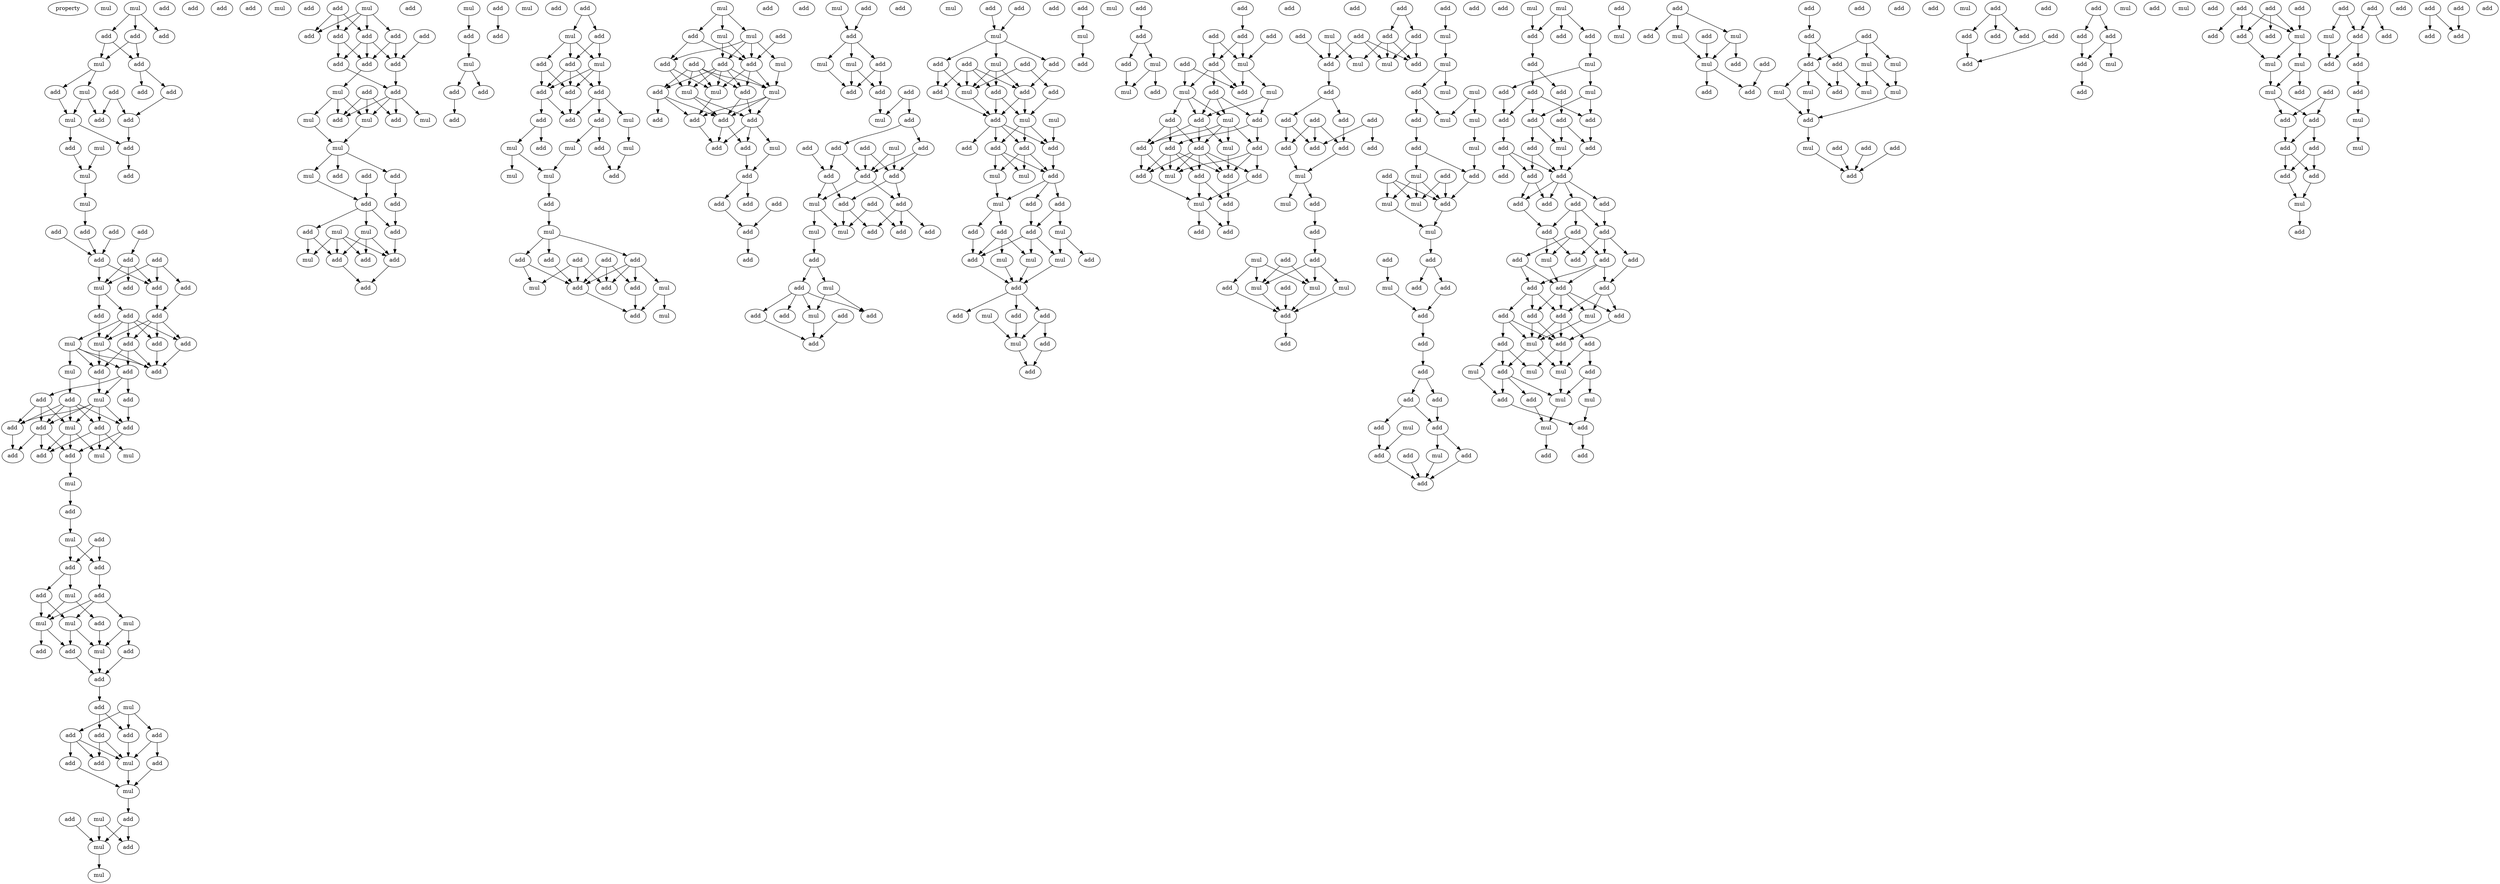 digraph {
    node [fontcolor=black]
    property [mul=2,lf=1.8]
    0 [ label = mul ];
    1 [ label = mul ];
    2 [ label = add ];
    3 [ label = add ];
    4 [ label = add ];
    5 [ label = add ];
    6 [ label = add ];
    7 [ label = mul ];
    8 [ label = add ];
    9 [ label = add ];
    10 [ label = add ];
    11 [ label = mul ];
    12 [ label = add ];
    13 [ label = add ];
    14 [ label = add ];
    15 [ label = mul ];
    16 [ label = add ];
    17 [ label = add ];
    18 [ label = mul ];
    19 [ label = add ];
    20 [ label = add ];
    21 [ label = mul ];
    22 [ label = add ];
    23 [ label = add ];
    24 [ label = mul ];
    25 [ label = add ];
    26 [ label = add ];
    27 [ label = add ];
    28 [ label = add ];
    29 [ label = add ];
    30 [ label = add ];
    31 [ label = add ];
    32 [ label = add ];
    33 [ label = add ];
    34 [ label = mul ];
    35 [ label = add ];
    36 [ label = add ];
    37 [ label = add ];
    38 [ label = add ];
    39 [ label = add ];
    40 [ label = add ];
    41 [ label = add ];
    42 [ label = mul ];
    43 [ label = mul ];
    44 [ label = add ];
    45 [ label = add ];
    46 [ label = mul ];
    47 [ label = add ];
    48 [ label = add ];
    49 [ label = add ];
    50 [ label = mul ];
    51 [ label = add ];
    52 [ label = add ];
    53 [ label = add ];
    54 [ label = add ];
    55 [ label = add ];
    56 [ label = mul ];
    57 [ label = add ];
    58 [ label = mul ];
    59 [ label = add ];
    60 [ label = add ];
    61 [ label = mul ];
    62 [ label = mul ];
    63 [ label = add ];
    64 [ label = mul ];
    65 [ label = add ];
    66 [ label = mul ];
    67 [ label = add ];
    68 [ label = add ];
    69 [ label = mul ];
    70 [ label = add ];
    71 [ label = add ];
    72 [ label = add ];
    73 [ label = mul ];
    74 [ label = mul ];
    75 [ label = mul ];
    76 [ label = mul ];
    77 [ label = add ];
    78 [ label = add ];
    79 [ label = add ];
    80 [ label = add ];
    81 [ label = mul ];
    82 [ label = add ];
    83 [ label = add ];
    84 [ label = add ];
    85 [ label = add ];
    86 [ label = add ];
    87 [ label = add ];
    88 [ label = add ];
    89 [ label = mul ];
    90 [ label = add ];
    91 [ label = add ];
    92 [ label = mul ];
    93 [ label = add ];
    94 [ label = add ];
    95 [ label = mul ];
    96 [ label = mul ];
    97 [ label = add ];
    98 [ label = mul ];
    99 [ label = mul ];
    100 [ label = add ];
    101 [ label = add ];
    102 [ label = add ];
    103 [ label = add ];
    104 [ label = add ];
    105 [ label = add ];
    106 [ label = add ];
    107 [ label = add ];
    108 [ label = add ];
    109 [ label = add ];
    110 [ label = mul ];
    111 [ label = add ];
    112 [ label = add ];
    113 [ label = add ];
    114 [ label = mul ];
    115 [ label = mul ];
    116 [ label = mul ];
    117 [ label = mul ];
    118 [ label = add ];
    119 [ label = add ];
    120 [ label = add ];
    121 [ label = mul ];
    122 [ label = add ];
    123 [ label = add ];
    124 [ label = mul ];
    125 [ label = add ];
    126 [ label = mul ];
    127 [ label = add ];
    128 [ label = add ];
    129 [ label = add ];
    130 [ label = mul ];
    131 [ label = add ];
    132 [ label = add ];
    133 [ label = add ];
    134 [ label = mul ];
    135 [ label = add ];
    136 [ label = add ];
    137 [ label = mul ];
    138 [ label = mul ];
    139 [ label = add ];
    140 [ label = add ];
    141 [ label = add ];
    142 [ label = add ];
    143 [ label = add ];
    144 [ label = add ];
    145 [ label = add ];
    146 [ label = mul ];
    147 [ label = add ];
    148 [ label = add ];
    149 [ label = mul ];
    150 [ label = add ];
    151 [ label = add ];
    152 [ label = add ];
    153 [ label = mul ];
    154 [ label = add ];
    155 [ label = add ];
    156 [ label = add ];
    157 [ label = add ];
    158 [ label = mul ];
    159 [ label = mul ];
    160 [ label = add ];
    161 [ label = mul ];
    162 [ label = add ];
    163 [ label = mul ];
    164 [ label = mul ];
    165 [ label = add ];
    166 [ label = mul ];
    167 [ label = add ];
    168 [ label = add ];
    169 [ label = add ];
    170 [ label = add ];
    171 [ label = add ];
    172 [ label = add ];
    173 [ label = add ];
    174 [ label = add ];
    175 [ label = mul ];
    176 [ label = mul ];
    177 [ label = add ];
    178 [ label = mul ];
    179 [ label = mul ];
    180 [ label = mul ];
    181 [ label = add ];
    182 [ label = add ];
    183 [ label = mul ];
    184 [ label = add ];
    185 [ label = add ];
    186 [ label = mul ];
    187 [ label = add ];
    188 [ label = add ];
    189 [ label = mul ];
    190 [ label = mul ];
    191 [ label = add ];
    192 [ label = mul ];
    193 [ label = add ];
    194 [ label = add ];
    195 [ label = add ];
    196 [ label = add ];
    197 [ label = add ];
    198 [ label = mul ];
    199 [ label = add ];
    200 [ label = add ];
    201 [ label = add ];
    202 [ label = add ];
    203 [ label = add ];
    204 [ label = add ];
    205 [ label = add ];
    206 [ label = add ];
    207 [ label = add ];
    208 [ label = mul ];
    209 [ label = add ];
    210 [ label = add ];
    211 [ label = add ];
    212 [ label = add ];
    213 [ label = mul ];
    214 [ label = add ];
    215 [ label = mul ];
    216 [ label = add ];
    217 [ label = add ];
    218 [ label = add ];
    219 [ label = add ];
    220 [ label = mul ];
    221 [ label = add ];
    222 [ label = add ];
    223 [ label = add ];
    224 [ label = add ];
    225 [ label = mul ];
    226 [ label = add ];
    227 [ label = add ];
    228 [ label = add ];
    229 [ label = add ];
    230 [ label = add ];
    231 [ label = mul ];
    232 [ label = add ];
    233 [ label = mul ];
    234 [ label = mul ];
    235 [ label = add ];
    236 [ label = add ];
    237 [ label = add ];
    238 [ label = add ];
    239 [ label = mul ];
    240 [ label = add ];
    241 [ label = add ];
    242 [ label = add ];
    243 [ label = add ];
    244 [ label = add ];
    245 [ label = mul ];
    246 [ label = add ];
    247 [ label = mul ];
    248 [ label = add ];
    249 [ label = add ];
    250 [ label = add ];
    251 [ label = mul ];
    252 [ label = add ];
    253 [ label = add ];
    254 [ label = add ];
    255 [ label = add ];
    256 [ label = mul ];
    257 [ label = add ];
    258 [ label = add ];
    259 [ label = add ];
    260 [ label = add ];
    261 [ label = mul ];
    262 [ label = mul ];
    263 [ label = mul ];
    264 [ label = add ];
    265 [ label = add ];
    266 [ label = add ];
    267 [ label = add ];
    268 [ label = add ];
    269 [ label = add ];
    270 [ label = mul ];
    271 [ label = mul ];
    272 [ label = add ];
    273 [ label = add ];
    274 [ label = mul ];
    275 [ label = add ];
    276 [ label = add ];
    277 [ label = mul ];
    278 [ label = add ];
    279 [ label = mul ];
    280 [ label = add ];
    281 [ label = add ];
    282 [ label = mul ];
    283 [ label = mul ];
    284 [ label = add ];
    285 [ label = add ];
    286 [ label = mul ];
    287 [ label = add ];
    288 [ label = add ];
    289 [ label = mul ];
    290 [ label = add ];
    291 [ label = add ];
    292 [ label = add ];
    293 [ label = mul ];
    294 [ label = mul ];
    295 [ label = add ];
    296 [ label = add ];
    297 [ label = add ];
    298 [ label = mul ];
    299 [ label = add ];
    300 [ label = add ];
    301 [ label = mul ];
    302 [ label = add ];
    303 [ label = add ];
    304 [ label = add ];
    305 [ label = add ];
    306 [ label = mul ];
    307 [ label = add ];
    308 [ label = add ];
    309 [ label = add ];
    310 [ label = mul ];
    311 [ label = mul ];
    312 [ label = add ];
    313 [ label = add ];
    314 [ label = add ];
    315 [ label = add ];
    316 [ label = mul ];
    317 [ label = add ];
    318 [ label = mul ];
    319 [ label = add ];
    320 [ label = add ];
    321 [ label = add ];
    322 [ label = add ];
    323 [ label = add ];
    324 [ label = add ];
    325 [ label = add ];
    326 [ label = mul ];
    327 [ label = mul ];
    328 [ label = add ];
    329 [ label = add ];
    330 [ label = add ];
    331 [ label = add ];
    332 [ label = add ];
    333 [ label = add ];
    334 [ label = add ];
    335 [ label = add ];
    336 [ label = add ];
    337 [ label = mul ];
    338 [ label = add ];
    339 [ label = mul ];
    340 [ label = add ];
    341 [ label = mul ];
    342 [ label = add ];
    343 [ label = add ];
    344 [ label = add ];
    345 [ label = add ];
    346 [ label = add ];
    347 [ label = add ];
    348 [ label = add ];
    349 [ label = add ];
    350 [ label = add ];
    351 [ label = add ];
    352 [ label = mul ];
    353 [ label = mul ];
    354 [ label = add ];
    355 [ label = add ];
    356 [ label = mul ];
    357 [ label = add ];
    358 [ label = add ];
    359 [ label = mul ];
    360 [ label = mul ];
    361 [ label = add ];
    362 [ label = add ];
    363 [ label = mul ];
    364 [ label = add ];
    365 [ label = add ];
    366 [ label = add ];
    367 [ label = add ];
    368 [ label = add ];
    369 [ label = mul ];
    370 [ label = mul ];
    371 [ label = mul ];
    372 [ label = add ];
    373 [ label = mul ];
    374 [ label = mul ];
    375 [ label = add ];
    376 [ label = mul ];
    377 [ label = add ];
    378 [ label = mul ];
    379 [ label = add ];
    380 [ label = add ];
    381 [ label = add ];
    382 [ label = mul ];
    383 [ label = mul ];
    384 [ label = add ];
    385 [ label = mul ];
    386 [ label = mul ];
    387 [ label = add ];
    388 [ label = add ];
    389 [ label = mul ];
    390 [ label = add ];
    391 [ label = add ];
    392 [ label = add ];
    393 [ label = add ];
    394 [ label = add ];
    395 [ label = add ];
    396 [ label = add ];
    397 [ label = mul ];
    398 [ label = add ];
    399 [ label = add ];
    400 [ label = add ];
    401 [ label = add ];
    402 [ label = mul ];
    403 [ label = add ];
    404 [ label = add ];
    405 [ label = mul ];
    406 [ label = mul ];
    407 [ label = add ];
    408 [ label = add ];
    409 [ label = add ];
    410 [ label = mul ];
    411 [ label = add ];
    412 [ label = add ];
    413 [ label = add ];
    414 [ label = add ];
    415 [ label = mul ];
    416 [ label = add ];
    417 [ label = add ];
    418 [ label = add ];
    419 [ label = add ];
    420 [ label = add ];
    421 [ label = add ];
    422 [ label = mul ];
    423 [ label = add ];
    424 [ label = add ];
    425 [ label = add ];
    426 [ label = add ];
    427 [ label = add ];
    428 [ label = add ];
    429 [ label = add ];
    430 [ label = add ];
    431 [ label = add ];
    432 [ label = add ];
    433 [ label = add ];
    434 [ label = add ];
    435 [ label = mul ];
    436 [ label = add ];
    437 [ label = add ];
    438 [ label = add ];
    439 [ label = add ];
    440 [ label = add ];
    441 [ label = add ];
    442 [ label = add ];
    443 [ label = add ];
    444 [ label = add ];
    445 [ label = mul ];
    446 [ label = add ];
    447 [ label = mul ];
    448 [ label = add ];
    449 [ label = add ];
    450 [ label = add ];
    451 [ label = add ];
    452 [ label = mul ];
    453 [ label = mul ];
    454 [ label = mul ];
    455 [ label = add ];
    456 [ label = mul ];
    457 [ label = add ];
    458 [ label = add ];
    459 [ label = mul ];
    460 [ label = mul ];
    461 [ label = add ];
    462 [ label = add ];
    463 [ label = add ];
    464 [ label = add ];
    465 [ label = add ];
    466 [ label = mul ];
    467 [ label = add ];
    468 [ label = mul ];
    469 [ label = mul ];
    470 [ label = add ];
    471 [ label = mul ];
    472 [ label = add ];
    473 [ label = add ];
    474 [ label = add ];
    475 [ label = add ];
    476 [ label = add ];
    477 [ label = add ];
    478 [ label = add ];
    479 [ label = mul ];
    480 [ label = add ];
    481 [ label = add ];
    482 [ label = mul ];
    483 [ label = add ];
    484 [ label = mul ];
    485 [ label = mul ];
    486 [ label = mul ];
    487 [ label = mul ];
    488 [ label = add ];
    489 [ label = add ];
    490 [ label = add ];
    491 [ label = add ];
    492 [ label = add ];
    493 [ label = mul ];
    494 [ label = add ];
    495 [ label = add ];
    496 [ label = add ];
    497 [ label = mul ];
    498 [ label = add ];
    499 [ label = add ];
    500 [ label = add ];
    501 [ label = add ];
    502 [ label = add ];
    503 [ label = add ];
    504 [ label = add ];
    505 [ label = add ];
    506 [ label = add ];
    507 [ label = add ];
    508 [ label = mul ];
    509 [ label = add ];
    510 [ label = mul ];
    511 [ label = add ];
    512 [ label = add ];
    513 [ label = mul ];
    514 [ label = add ];
    515 [ label = add ];
    516 [ label = add ];
    517 [ label = add ];
    518 [ label = mul ];
    519 [ label = add ];
    520 [ label = add ];
    521 [ label = add ];
    522 [ label = mul ];
    523 [ label = mul ];
    524 [ label = add ];
    525 [ label = mul ];
    526 [ label = add ];
    527 [ label = add ];
    528 [ label = add ];
    529 [ label = add ];
    530 [ label = add ];
    531 [ label = add ];
    532 [ label = add ];
    533 [ label = mul ];
    534 [ label = add ];
    535 [ label = add ];
    536 [ label = add ];
    537 [ label = mul ];
    538 [ label = add ];
    539 [ label = add ];
    540 [ label = add ];
    541 [ label = add ];
    542 [ label = add ];
    543 [ label = add ];
    544 [ label = mul ];
    545 [ label = mul ];
    546 [ label = add ];
    547 [ label = add ];
    548 [ label = add ];
    549 [ label = add ];
    550 [ label = add ];
    1 -> 2 [ name = 0 ];
    1 -> 4 [ name = 1 ];
    1 -> 5 [ name = 2 ];
    2 -> 7 [ name = 3 ];
    2 -> 8 [ name = 4 ];
    4 -> 7 [ name = 5 ];
    4 -> 8 [ name = 6 ];
    7 -> 11 [ name = 7 ];
    7 -> 12 [ name = 8 ];
    8 -> 9 [ name = 9 ];
    8 -> 10 [ name = 10 ];
    9 -> 14 [ name = 11 ];
    11 -> 15 [ name = 12 ];
    11 -> 16 [ name = 13 ];
    12 -> 15 [ name = 14 ];
    13 -> 14 [ name = 15 ];
    13 -> 16 [ name = 16 ];
    14 -> 20 [ name = 17 ];
    15 -> 19 [ name = 18 ];
    15 -> 20 [ name = 19 ];
    18 -> 21 [ name = 20 ];
    19 -> 21 [ name = 21 ];
    20 -> 23 [ name = 22 ];
    21 -> 24 [ name = 23 ];
    24 -> 25 [ name = 24 ];
    25 -> 31 [ name = 25 ];
    26 -> 31 [ name = 26 ];
    27 -> 30 [ name = 27 ];
    28 -> 31 [ name = 28 ];
    29 -> 33 [ name = 29 ];
    29 -> 34 [ name = 30 ];
    29 -> 35 [ name = 31 ];
    30 -> 32 [ name = 32 ];
    30 -> 34 [ name = 33 ];
    30 -> 35 [ name = 34 ];
    31 -> 34 [ name = 35 ];
    31 -> 35 [ name = 36 ];
    33 -> 36 [ name = 37 ];
    34 -> 37 [ name = 38 ];
    34 -> 38 [ name = 39 ];
    35 -> 36 [ name = 40 ];
    36 -> 39 [ name = 41 ];
    36 -> 40 [ name = 42 ];
    36 -> 41 [ name = 43 ];
    36 -> 42 [ name = 44 ];
    37 -> 39 [ name = 45 ];
    37 -> 40 [ name = 46 ];
    37 -> 41 [ name = 47 ];
    37 -> 42 [ name = 48 ];
    37 -> 43 [ name = 49 ];
    38 -> 42 [ name = 50 ];
    39 -> 45 [ name = 51 ];
    40 -> 45 [ name = 52 ];
    41 -> 44 [ name = 53 ];
    41 -> 45 [ name = 54 ];
    41 -> 47 [ name = 55 ];
    42 -> 44 [ name = 56 ];
    42 -> 45 [ name = 57 ];
    43 -> 44 [ name = 58 ];
    43 -> 45 [ name = 59 ];
    43 -> 46 [ name = 60 ];
    43 -> 47 [ name = 61 ];
    44 -> 50 [ name = 62 ];
    46 -> 48 [ name = 63 ];
    47 -> 49 [ name = 64 ];
    47 -> 50 [ name = 65 ];
    47 -> 51 [ name = 66 ];
    48 -> 52 [ name = 67 ];
    48 -> 53 [ name = 68 ];
    48 -> 54 [ name = 69 ];
    48 -> 55 [ name = 70 ];
    48 -> 56 [ name = 71 ];
    49 -> 53 [ name = 72 ];
    49 -> 54 [ name = 73 ];
    49 -> 56 [ name = 74 ];
    50 -> 52 [ name = 75 ];
    50 -> 53 [ name = 76 ];
    50 -> 54 [ name = 77 ];
    50 -> 55 [ name = 78 ];
    50 -> 56 [ name = 79 ];
    51 -> 52 [ name = 80 ];
    52 -> 58 [ name = 81 ];
    52 -> 59 [ name = 82 ];
    53 -> 57 [ name = 83 ];
    53 -> 59 [ name = 84 ];
    53 -> 60 [ name = 85 ];
    54 -> 60 [ name = 86 ];
    55 -> 57 [ name = 87 ];
    55 -> 58 [ name = 88 ];
    55 -> 61 [ name = 89 ];
    56 -> 57 [ name = 90 ];
    56 -> 58 [ name = 91 ];
    56 -> 59 [ name = 92 ];
    59 -> 62 [ name = 93 ];
    62 -> 63 [ name = 94 ];
    63 -> 64 [ name = 95 ];
    64 -> 67 [ name = 96 ];
    64 -> 68 [ name = 97 ];
    65 -> 67 [ name = 98 ];
    65 -> 68 [ name = 99 ];
    67 -> 71 [ name = 100 ];
    68 -> 69 [ name = 101 ];
    68 -> 70 [ name = 102 ];
    69 -> 72 [ name = 103 ];
    69 -> 73 [ name = 104 ];
    70 -> 73 [ name = 105 ];
    70 -> 75 [ name = 106 ];
    71 -> 73 [ name = 107 ];
    71 -> 74 [ name = 108 ];
    71 -> 75 [ name = 109 ];
    72 -> 76 [ name = 110 ];
    73 -> 77 [ name = 111 ];
    73 -> 79 [ name = 112 ];
    74 -> 76 [ name = 113 ];
    74 -> 78 [ name = 114 ];
    75 -> 76 [ name = 115 ];
    75 -> 77 [ name = 116 ];
    76 -> 80 [ name = 117 ];
    77 -> 80 [ name = 118 ];
    78 -> 80 [ name = 119 ];
    80 -> 82 [ name = 120 ];
    81 -> 84 [ name = 121 ];
    81 -> 86 [ name = 122 ];
    81 -> 87 [ name = 123 ];
    82 -> 83 [ name = 124 ];
    82 -> 86 [ name = 125 ];
    83 -> 88 [ name = 126 ];
    83 -> 89 [ name = 127 ];
    84 -> 89 [ name = 128 ];
    84 -> 91 [ name = 129 ];
    86 -> 89 [ name = 130 ];
    87 -> 88 [ name = 131 ];
    87 -> 89 [ name = 132 ];
    87 -> 90 [ name = 133 ];
    89 -> 92 [ name = 134 ];
    90 -> 92 [ name = 135 ];
    91 -> 92 [ name = 136 ];
    92 -> 93 [ name = 137 ];
    93 -> 96 [ name = 138 ];
    93 -> 97 [ name = 139 ];
    94 -> 96 [ name = 140 ];
    95 -> 96 [ name = 141 ];
    95 -> 97 [ name = 142 ];
    96 -> 98 [ name = 143 ];
    99 -> 101 [ name = 144 ];
    99 -> 102 [ name = 145 ];
    99 -> 103 [ name = 146 ];
    99 -> 105 [ name = 147 ];
    100 -> 101 [ name = 148 ];
    100 -> 102 [ name = 149 ];
    100 -> 103 [ name = 150 ];
    101 -> 106 [ name = 151 ];
    101 -> 107 [ name = 152 ];
    101 -> 108 [ name = 153 ];
    102 -> 106 [ name = 154 ];
    102 -> 108 [ name = 155 ];
    104 -> 107 [ name = 156 ];
    105 -> 106 [ name = 157 ];
    105 -> 107 [ name = 158 ];
    106 -> 110 [ name = 159 ];
    107 -> 109 [ name = 160 ];
    108 -> 109 [ name = 161 ];
    109 -> 112 [ name = 162 ];
    109 -> 113 [ name = 163 ];
    109 -> 114 [ name = 164 ];
    109 -> 116 [ name = 165 ];
    110 -> 113 [ name = 166 ];
    110 -> 114 [ name = 167 ];
    110 -> 115 [ name = 168 ];
    111 -> 112 [ name = 169 ];
    111 -> 113 [ name = 170 ];
    111 -> 114 [ name = 171 ];
    114 -> 117 [ name = 172 ];
    115 -> 117 [ name = 173 ];
    117 -> 118 [ name = 174 ];
    117 -> 120 [ name = 175 ];
    117 -> 121 [ name = 176 ];
    119 -> 122 [ name = 177 ];
    120 -> 123 [ name = 178 ];
    121 -> 122 [ name = 179 ];
    122 -> 124 [ name = 180 ];
    122 -> 127 [ name = 181 ];
    122 -> 128 [ name = 182 ];
    123 -> 128 [ name = 183 ];
    124 -> 129 [ name = 184 ];
    124 -> 131 [ name = 185 ];
    124 -> 132 [ name = 186 ];
    126 -> 129 [ name = 187 ];
    126 -> 130 [ name = 188 ];
    126 -> 131 [ name = 189 ];
    126 -> 132 [ name = 190 ];
    127 -> 130 [ name = 191 ];
    127 -> 131 [ name = 192 ];
    128 -> 129 [ name = 193 ];
    129 -> 133 [ name = 194 ];
    131 -> 133 [ name = 195 ];
    134 -> 135 [ name = 196 ];
    135 -> 138 [ name = 197 ];
    136 -> 139 [ name = 198 ];
    138 -> 141 [ name = 199 ];
    138 -> 142 [ name = 200 ];
    141 -> 143 [ name = 201 ];
    144 -> 145 [ name = 202 ];
    144 -> 146 [ name = 203 ];
    145 -> 148 [ name = 204 ];
    145 -> 149 [ name = 205 ];
    146 -> 147 [ name = 206 ];
    146 -> 148 [ name = 207 ];
    146 -> 149 [ name = 208 ];
    147 -> 150 [ name = 209 ];
    147 -> 152 [ name = 210 ];
    148 -> 150 [ name = 211 ];
    148 -> 151 [ name = 212 ];
    148 -> 152 [ name = 213 ];
    149 -> 150 [ name = 214 ];
    149 -> 151 [ name = 215 ];
    149 -> 152 [ name = 216 ];
    150 -> 154 [ name = 217 ];
    150 -> 155 [ name = 218 ];
    151 -> 153 [ name = 219 ];
    151 -> 154 [ name = 220 ];
    151 -> 156 [ name = 221 ];
    152 -> 154 [ name = 222 ];
    153 -> 159 [ name = 223 ];
    155 -> 160 [ name = 224 ];
    155 -> 161 [ name = 225 ];
    156 -> 157 [ name = 226 ];
    156 -> 158 [ name = 227 ];
    157 -> 162 [ name = 228 ];
    158 -> 163 [ name = 229 ];
    159 -> 162 [ name = 230 ];
    161 -> 163 [ name = 231 ];
    161 -> 164 [ name = 232 ];
    163 -> 165 [ name = 233 ];
    165 -> 166 [ name = 234 ];
    166 -> 169 [ name = 235 ];
    166 -> 170 [ name = 236 ];
    166 -> 171 [ name = 237 ];
    167 -> 173 [ name = 238 ];
    167 -> 174 [ name = 239 ];
    167 -> 175 [ name = 240 ];
    168 -> 172 [ name = 241 ];
    168 -> 173 [ name = 242 ];
    168 -> 174 [ name = 243 ];
    169 -> 174 [ name = 244 ];
    170 -> 172 [ name = 245 ];
    170 -> 173 [ name = 246 ];
    170 -> 174 [ name = 247 ];
    170 -> 176 [ name = 248 ];
    171 -> 174 [ name = 249 ];
    171 -> 175 [ name = 250 ];
    172 -> 177 [ name = 251 ];
    174 -> 177 [ name = 252 ];
    176 -> 177 [ name = 253 ];
    176 -> 178 [ name = 254 ];
    179 -> 180 [ name = 255 ];
    179 -> 181 [ name = 256 ];
    179 -> 183 [ name = 257 ];
    180 -> 184 [ name = 258 ];
    180 -> 186 [ name = 259 ];
    180 -> 187 [ name = 260 ];
    180 -> 188 [ name = 261 ];
    181 -> 187 [ name = 262 ];
    181 -> 188 [ name = 263 ];
    182 -> 187 [ name = 264 ];
    183 -> 184 [ name = 265 ];
    183 -> 187 [ name = 266 ];
    184 -> 189 [ name = 267 ];
    184 -> 190 [ name = 268 ];
    184 -> 191 [ name = 269 ];
    184 -> 192 [ name = 270 ];
    184 -> 193 [ name = 271 ];
    185 -> 189 [ name = 272 ];
    185 -> 190 [ name = 273 ];
    185 -> 191 [ name = 274 ];
    185 -> 192 [ name = 275 ];
    185 -> 193 [ name = 276 ];
    186 -> 192 [ name = 277 ];
    187 -> 189 [ name = 278 ];
    187 -> 191 [ name = 279 ];
    187 -> 192 [ name = 280 ];
    188 -> 189 [ name = 281 ];
    188 -> 190 [ name = 282 ];
    189 -> 197 [ name = 283 ];
    190 -> 194 [ name = 284 ];
    190 -> 195 [ name = 285 ];
    191 -> 194 [ name = 286 ];
    191 -> 195 [ name = 287 ];
    192 -> 194 [ name = 288 ];
    192 -> 195 [ name = 289 ];
    192 -> 197 [ name = 290 ];
    193 -> 194 [ name = 291 ];
    193 -> 196 [ name = 292 ];
    193 -> 197 [ name = 293 ];
    194 -> 199 [ name = 294 ];
    194 -> 200 [ name = 295 ];
    195 -> 198 [ name = 296 ];
    195 -> 199 [ name = 297 ];
    195 -> 200 [ name = 298 ];
    197 -> 200 [ name = 299 ];
    198 -> 201 [ name = 300 ];
    199 -> 201 [ name = 301 ];
    201 -> 203 [ name = 302 ];
    201 -> 206 [ name = 303 ];
    202 -> 207 [ name = 304 ];
    203 -> 207 [ name = 305 ];
    207 -> 209 [ name = 306 ];
    208 -> 212 [ name = 307 ];
    210 -> 212 [ name = 308 ];
    212 -> 213 [ name = 309 ];
    212 -> 214 [ name = 310 ];
    212 -> 215 [ name = 311 ];
    213 -> 217 [ name = 312 ];
    213 -> 218 [ name = 313 ];
    214 -> 217 [ name = 314 ];
    214 -> 218 [ name = 315 ];
    215 -> 217 [ name = 316 ];
    216 -> 219 [ name = 317 ];
    216 -> 220 [ name = 318 ];
    218 -> 220 [ name = 319 ];
    219 -> 221 [ name = 320 ];
    219 -> 223 [ name = 321 ];
    221 -> 227 [ name = 322 ];
    221 -> 228 [ name = 323 ];
    222 -> 227 [ name = 324 ];
    222 -> 228 [ name = 325 ];
    223 -> 226 [ name = 326 ];
    223 -> 227 [ name = 327 ];
    224 -> 226 [ name = 328 ];
    225 -> 227 [ name = 329 ];
    225 -> 228 [ name = 330 ];
    226 -> 230 [ name = 331 ];
    226 -> 231 [ name = 332 ];
    227 -> 229 [ name = 333 ];
    227 -> 231 [ name = 334 ];
    228 -> 229 [ name = 335 ];
    228 -> 230 [ name = 336 ];
    229 -> 235 [ name = 337 ];
    229 -> 236 [ name = 338 ];
    229 -> 237 [ name = 339 ];
    230 -> 234 [ name = 340 ];
    230 -> 235 [ name = 341 ];
    231 -> 233 [ name = 342 ];
    231 -> 234 [ name = 343 ];
    232 -> 234 [ name = 344 ];
    232 -> 236 [ name = 345 ];
    233 -> 238 [ name = 346 ];
    238 -> 239 [ name = 347 ];
    238 -> 240 [ name = 348 ];
    239 -> 243 [ name = 349 ];
    239 -> 245 [ name = 350 ];
    240 -> 241 [ name = 351 ];
    240 -> 243 [ name = 352 ];
    240 -> 244 [ name = 353 ];
    240 -> 245 [ name = 354 ];
    241 -> 246 [ name = 355 ];
    242 -> 246 [ name = 356 ];
    245 -> 246 [ name = 357 ];
    248 -> 251 [ name = 358 ];
    250 -> 251 [ name = 359 ];
    251 -> 254 [ name = 360 ];
    251 -> 255 [ name = 361 ];
    251 -> 256 [ name = 362 ];
    252 -> 257 [ name = 363 ];
    252 -> 258 [ name = 364 ];
    252 -> 259 [ name = 365 ];
    252 -> 261 [ name = 366 ];
    253 -> 260 [ name = 367 ];
    253 -> 261 [ name = 368 ];
    254 -> 259 [ name = 369 ];
    254 -> 261 [ name = 370 ];
    255 -> 257 [ name = 371 ];
    256 -> 257 [ name = 372 ];
    256 -> 258 [ name = 373 ];
    256 -> 261 [ name = 374 ];
    257 -> 262 [ name = 375 ];
    257 -> 264 [ name = 376 ];
    258 -> 262 [ name = 377 ];
    258 -> 264 [ name = 378 ];
    259 -> 264 [ name = 379 ];
    260 -> 262 [ name = 380 ];
    261 -> 264 [ name = 381 ];
    262 -> 265 [ name = 382 ];
    262 -> 266 [ name = 383 ];
    262 -> 268 [ name = 384 ];
    263 -> 265 [ name = 385 ];
    264 -> 265 [ name = 386 ];
    264 -> 266 [ name = 387 ];
    264 -> 267 [ name = 388 ];
    264 -> 268 [ name = 389 ];
    265 -> 269 [ name = 390 ];
    266 -> 269 [ name = 391 ];
    266 -> 270 [ name = 392 ];
    266 -> 271 [ name = 393 ];
    268 -> 269 [ name = 394 ];
    268 -> 270 [ name = 395 ];
    268 -> 271 [ name = 396 ];
    269 -> 272 [ name = 397 ];
    269 -> 273 [ name = 398 ];
    269 -> 274 [ name = 399 ];
    271 -> 274 [ name = 400 ];
    272 -> 276 [ name = 401 ];
    273 -> 276 [ name = 402 ];
    273 -> 277 [ name = 403 ];
    274 -> 275 [ name = 404 ];
    274 -> 278 [ name = 405 ];
    275 -> 281 [ name = 406 ];
    276 -> 281 [ name = 407 ];
    276 -> 282 [ name = 408 ];
    276 -> 283 [ name = 409 ];
    277 -> 280 [ name = 410 ];
    277 -> 283 [ name = 411 ];
    278 -> 279 [ name = 412 ];
    278 -> 281 [ name = 413 ];
    278 -> 282 [ name = 414 ];
    279 -> 284 [ name = 415 ];
    281 -> 284 [ name = 416 ];
    282 -> 284 [ name = 417 ];
    283 -> 284 [ name = 418 ];
    284 -> 285 [ name = 419 ];
    284 -> 287 [ name = 420 ];
    284 -> 288 [ name = 421 ];
    285 -> 289 [ name = 422 ];
    285 -> 290 [ name = 423 ];
    286 -> 289 [ name = 424 ];
    287 -> 289 [ name = 425 ];
    289 -> 291 [ name = 426 ];
    290 -> 291 [ name = 427 ];
    292 -> 294 [ name = 428 ];
    294 -> 296 [ name = 429 ];
    295 -> 297 [ name = 430 ];
    297 -> 298 [ name = 431 ];
    297 -> 299 [ name = 432 ];
    298 -> 301 [ name = 433 ];
    298 -> 302 [ name = 434 ];
    299 -> 301 [ name = 435 ];
    300 -> 303 [ name = 436 ];
    303 -> 306 [ name = 437 ];
    303 -> 308 [ name = 438 ];
    304 -> 306 [ name = 439 ];
    304 -> 308 [ name = 440 ];
    305 -> 306 [ name = 441 ];
    306 -> 309 [ name = 442 ];
    306 -> 311 [ name = 443 ];
    307 -> 309 [ name = 444 ];
    307 -> 310 [ name = 445 ];
    308 -> 309 [ name = 446 ];
    308 -> 310 [ name = 447 ];
    308 -> 312 [ name = 448 ];
    310 -> 313 [ name = 449 ];
    310 -> 314 [ name = 450 ];
    310 -> 316 [ name = 451 ];
    311 -> 313 [ name = 452 ];
    311 -> 315 [ name = 453 ];
    312 -> 313 [ name = 454 ];
    312 -> 315 [ name = 455 ];
    312 -> 316 [ name = 456 ];
    313 -> 317 [ name = 457 ];
    313 -> 318 [ name = 458 ];
    313 -> 321 [ name = 459 ];
    314 -> 317 [ name = 460 ];
    314 -> 320 [ name = 461 ];
    314 -> 321 [ name = 462 ];
    315 -> 319 [ name = 463 ];
    315 -> 320 [ name = 464 ];
    316 -> 317 [ name = 465 ];
    316 -> 318 [ name = 466 ];
    316 -> 319 [ name = 467 ];
    316 -> 321 [ name = 468 ];
    317 -> 322 [ name = 469 ];
    317 -> 323 [ name = 470 ];
    317 -> 324 [ name = 471 ];
    317 -> 325 [ name = 472 ];
    317 -> 326 [ name = 473 ];
    318 -> 325 [ name = 474 ];
    319 -> 322 [ name = 475 ];
    319 -> 325 [ name = 476 ];
    319 -> 326 [ name = 477 ];
    320 -> 323 [ name = 478 ];
    320 -> 324 [ name = 479 ];
    320 -> 325 [ name = 480 ];
    320 -> 326 [ name = 481 ];
    321 -> 323 [ name = 482 ];
    321 -> 326 [ name = 483 ];
    322 -> 327 [ name = 484 ];
    323 -> 327 [ name = 485 ];
    324 -> 327 [ name = 486 ];
    324 -> 328 [ name = 487 ];
    325 -> 328 [ name = 488 ];
    327 -> 329 [ name = 489 ];
    327 -> 331 [ name = 490 ];
    328 -> 331 [ name = 491 ];
    333 -> 335 [ name = 492 ];
    333 -> 338 [ name = 493 ];
    334 -> 340 [ name = 494 ];
    335 -> 339 [ name = 495 ];
    335 -> 341 [ name = 496 ];
    335 -> 342 [ name = 497 ];
    336 -> 340 [ name = 498 ];
    336 -> 341 [ name = 499 ];
    336 -> 342 [ name = 500 ];
    337 -> 339 [ name = 501 ];
    337 -> 340 [ name = 502 ];
    338 -> 341 [ name = 503 ];
    338 -> 342 [ name = 504 ];
    340 -> 343 [ name = 505 ];
    343 -> 344 [ name = 506 ];
    343 -> 346 [ name = 507 ];
    344 -> 348 [ name = 508 ];
    344 -> 351 [ name = 509 ];
    345 -> 349 [ name = 510 ];
    345 -> 351 [ name = 511 ];
    346 -> 350 [ name = 512 ];
    347 -> 348 [ name = 513 ];
    347 -> 350 [ name = 514 ];
    347 -> 351 [ name = 515 ];
    348 -> 352 [ name = 516 ];
    350 -> 352 [ name = 517 ];
    352 -> 353 [ name = 518 ];
    352 -> 354 [ name = 519 ];
    354 -> 355 [ name = 520 ];
    355 -> 358 [ name = 521 ];
    356 -> 359 [ name = 522 ];
    356 -> 360 [ name = 523 ];
    356 -> 362 [ name = 524 ];
    357 -> 359 [ name = 525 ];
    357 -> 360 [ name = 526 ];
    358 -> 359 [ name = 527 ];
    358 -> 360 [ name = 528 ];
    358 -> 363 [ name = 529 ];
    359 -> 364 [ name = 530 ];
    360 -> 364 [ name = 531 ];
    361 -> 364 [ name = 532 ];
    362 -> 364 [ name = 533 ];
    363 -> 364 [ name = 534 ];
    364 -> 365 [ name = 535 ];
    366 -> 369 [ name = 536 ];
    369 -> 370 [ name = 537 ];
    370 -> 372 [ name = 538 ];
    370 -> 373 [ name = 539 ];
    371 -> 374 [ name = 540 ];
    371 -> 376 [ name = 541 ];
    372 -> 374 [ name = 542 ];
    372 -> 375 [ name = 543 ];
    375 -> 377 [ name = 544 ];
    376 -> 378 [ name = 545 ];
    377 -> 381 [ name = 546 ];
    377 -> 382 [ name = 547 ];
    378 -> 381 [ name = 548 ];
    379 -> 383 [ name = 549 ];
    379 -> 384 [ name = 550 ];
    379 -> 385 [ name = 551 ];
    380 -> 384 [ name = 552 ];
    380 -> 385 [ name = 553 ];
    381 -> 384 [ name = 554 ];
    382 -> 383 [ name = 555 ];
    382 -> 384 [ name = 556 ];
    382 -> 385 [ name = 557 ];
    383 -> 386 [ name = 558 ];
    384 -> 386 [ name = 559 ];
    386 -> 387 [ name = 560 ];
    387 -> 390 [ name = 561 ];
    387 -> 391 [ name = 562 ];
    388 -> 389 [ name = 563 ];
    389 -> 392 [ name = 564 ];
    390 -> 392 [ name = 565 ];
    392 -> 393 [ name = 566 ];
    393 -> 394 [ name = 567 ];
    394 -> 395 [ name = 568 ];
    394 -> 396 [ name = 569 ];
    395 -> 399 [ name = 570 ];
    396 -> 398 [ name = 571 ];
    396 -> 399 [ name = 572 ];
    397 -> 400 [ name = 573 ];
    398 -> 400 [ name = 574 ];
    399 -> 402 [ name = 575 ];
    399 -> 403 [ name = 576 ];
    400 -> 404 [ name = 577 ];
    401 -> 404 [ name = 578 ];
    402 -> 404 [ name = 579 ];
    403 -> 404 [ name = 580 ];
    405 -> 409 [ name = 581 ];
    406 -> 407 [ name = 582 ];
    406 -> 408 [ name = 583 ];
    406 -> 409 [ name = 584 ];
    407 -> 410 [ name = 585 ];
    409 -> 411 [ name = 586 ];
    410 -> 413 [ name = 587 ];
    410 -> 415 [ name = 588 ];
    411 -> 412 [ name = 589 ];
    411 -> 414 [ name = 590 ];
    412 -> 418 [ name = 591 ];
    413 -> 419 [ name = 592 ];
    414 -> 416 [ name = 593 ];
    414 -> 417 [ name = 594 ];
    414 -> 419 [ name = 595 ];
    415 -> 416 [ name = 596 ];
    415 -> 417 [ name = 597 ];
    416 -> 420 [ name = 598 ];
    416 -> 422 [ name = 599 ];
    417 -> 421 [ name = 600 ];
    418 -> 421 [ name = 601 ];
    418 -> 422 [ name = 602 ];
    419 -> 423 [ name = 603 ];
    420 -> 424 [ name = 604 ];
    420 -> 426 [ name = 605 ];
    421 -> 424 [ name = 606 ];
    422 -> 424 [ name = 607 ];
    423 -> 424 [ name = 608 ];
    423 -> 425 [ name = 609 ];
    423 -> 426 [ name = 610 ];
    424 -> 427 [ name = 611 ];
    424 -> 428 [ name = 612 ];
    424 -> 429 [ name = 613 ];
    424 -> 430 [ name = 614 ];
    426 -> 427 [ name = 615 ];
    426 -> 430 [ name = 616 ];
    428 -> 431 [ name = 617 ];
    428 -> 432 [ name = 618 ];
    428 -> 433 [ name = 619 ];
    429 -> 431 [ name = 620 ];
    430 -> 433 [ name = 621 ];
    431 -> 434 [ name = 622 ];
    431 -> 436 [ name = 623 ];
    431 -> 437 [ name = 624 ];
    432 -> 435 [ name = 625 ];
    432 -> 437 [ name = 626 ];
    432 -> 438 [ name = 627 ];
    433 -> 434 [ name = 628 ];
    433 -> 435 [ name = 629 ];
    435 -> 440 [ name = 630 ];
    436 -> 441 [ name = 631 ];
    437 -> 439 [ name = 632 ];
    437 -> 440 [ name = 633 ];
    437 -> 441 [ name = 634 ];
    438 -> 439 [ name = 635 ];
    438 -> 440 [ name = 636 ];
    439 -> 442 [ name = 637 ];
    439 -> 443 [ name = 638 ];
    439 -> 446 [ name = 639 ];
    440 -> 443 [ name = 640 ];
    440 -> 444 [ name = 641 ];
    440 -> 445 [ name = 642 ];
    440 -> 446 [ name = 643 ];
    441 -> 444 [ name = 644 ];
    441 -> 445 [ name = 645 ];
    441 -> 446 [ name = 646 ];
    442 -> 447 [ name = 647 ];
    442 -> 449 [ name = 648 ];
    442 -> 450 [ name = 649 ];
    443 -> 447 [ name = 650 ];
    443 -> 450 [ name = 651 ];
    444 -> 450 [ name = 652 ];
    445 -> 447 [ name = 653 ];
    446 -> 447 [ name = 654 ];
    446 -> 448 [ name = 655 ];
    446 -> 450 [ name = 656 ];
    447 -> 453 [ name = 657 ];
    447 -> 455 [ name = 658 ];
    448 -> 451 [ name = 659 ];
    448 -> 453 [ name = 660 ];
    449 -> 452 [ name = 661 ];
    449 -> 454 [ name = 662 ];
    449 -> 455 [ name = 663 ];
    450 -> 453 [ name = 664 ];
    450 -> 454 [ name = 665 ];
    451 -> 456 [ name = 666 ];
    451 -> 459 [ name = 667 ];
    452 -> 457 [ name = 668 ];
    453 -> 459 [ name = 669 ];
    455 -> 457 [ name = 670 ];
    455 -> 458 [ name = 671 ];
    455 -> 459 [ name = 672 ];
    456 -> 461 [ name = 673 ];
    457 -> 461 [ name = 674 ];
    458 -> 460 [ name = 675 ];
    459 -> 460 [ name = 676 ];
    460 -> 462 [ name = 677 ];
    461 -> 463 [ name = 678 ];
    464 -> 466 [ name = 679 ];
    465 -> 467 [ name = 680 ];
    465 -> 468 [ name = 681 ];
    465 -> 469 [ name = 682 ];
    468 -> 471 [ name = 683 ];
    469 -> 471 [ name = 684 ];
    469 -> 473 [ name = 685 ];
    470 -> 471 [ name = 686 ];
    471 -> 474 [ name = 687 ];
    471 -> 475 [ name = 688 ];
    472 -> 475 [ name = 689 ];
    476 -> 477 [ name = 690 ];
    477 -> 480 [ name = 691 ];
    477 -> 481 [ name = 692 ];
    478 -> 479 [ name = 693 ];
    478 -> 480 [ name = 694 ];
    478 -> 482 [ name = 695 ];
    479 -> 485 [ name = 696 ];
    479 -> 486 [ name = 697 ];
    480 -> 483 [ name = 698 ];
    480 -> 484 [ name = 699 ];
    480 -> 487 [ name = 700 ];
    481 -> 483 [ name = 701 ];
    481 -> 485 [ name = 702 ];
    482 -> 486 [ name = 703 ];
    484 -> 488 [ name = 704 ];
    486 -> 488 [ name = 705 ];
    487 -> 488 [ name = 706 ];
    488 -> 493 [ name = 707 ];
    489 -> 494 [ name = 708 ];
    491 -> 494 [ name = 709 ];
    492 -> 494 [ name = 710 ];
    493 -> 494 [ name = 711 ];
    498 -> 499 [ name = 712 ];
    498 -> 500 [ name = 713 ];
    498 -> 502 [ name = 714 ];
    499 -> 504 [ name = 715 ];
    501 -> 504 [ name = 716 ];
    505 -> 506 [ name = 717 ];
    505 -> 507 [ name = 718 ];
    506 -> 509 [ name = 719 ];
    506 -> 510 [ name = 720 ];
    507 -> 509 [ name = 721 ];
    509 -> 511 [ name = 722 ];
    515 -> 518 [ name = 723 ];
    515 -> 519 [ name = 724 ];
    515 -> 521 [ name = 725 ];
    516 -> 518 [ name = 726 ];
    516 -> 519 [ name = 727 ];
    516 -> 520 [ name = 728 ];
    517 -> 518 [ name = 729 ];
    518 -> 522 [ name = 730 ];
    518 -> 523 [ name = 731 ];
    519 -> 523 [ name = 732 ];
    522 -> 525 [ name = 733 ];
    522 -> 526 [ name = 734 ];
    523 -> 525 [ name = 735 ];
    524 -> 527 [ name = 736 ];
    524 -> 528 [ name = 737 ];
    525 -> 527 [ name = 738 ];
    525 -> 528 [ name = 739 ];
    527 -> 529 [ name = 740 ];
    528 -> 529 [ name = 741 ];
    528 -> 530 [ name = 742 ];
    529 -> 531 [ name = 743 ];
    529 -> 532 [ name = 744 ];
    530 -> 531 [ name = 745 ];
    530 -> 532 [ name = 746 ];
    531 -> 533 [ name = 747 ];
    532 -> 533 [ name = 748 ];
    533 -> 535 [ name = 749 ];
    534 -> 537 [ name = 750 ];
    534 -> 538 [ name = 751 ];
    536 -> 538 [ name = 752 ];
    536 -> 539 [ name = 753 ];
    537 -> 541 [ name = 754 ];
    538 -> 540 [ name = 755 ];
    538 -> 541 [ name = 756 ];
    540 -> 542 [ name = 757 ];
    542 -> 544 [ name = 758 ];
    544 -> 545 [ name = 759 ];
    546 -> 549 [ name = 760 ];
    546 -> 550 [ name = 761 ];
    548 -> 550 [ name = 762 ];
}
